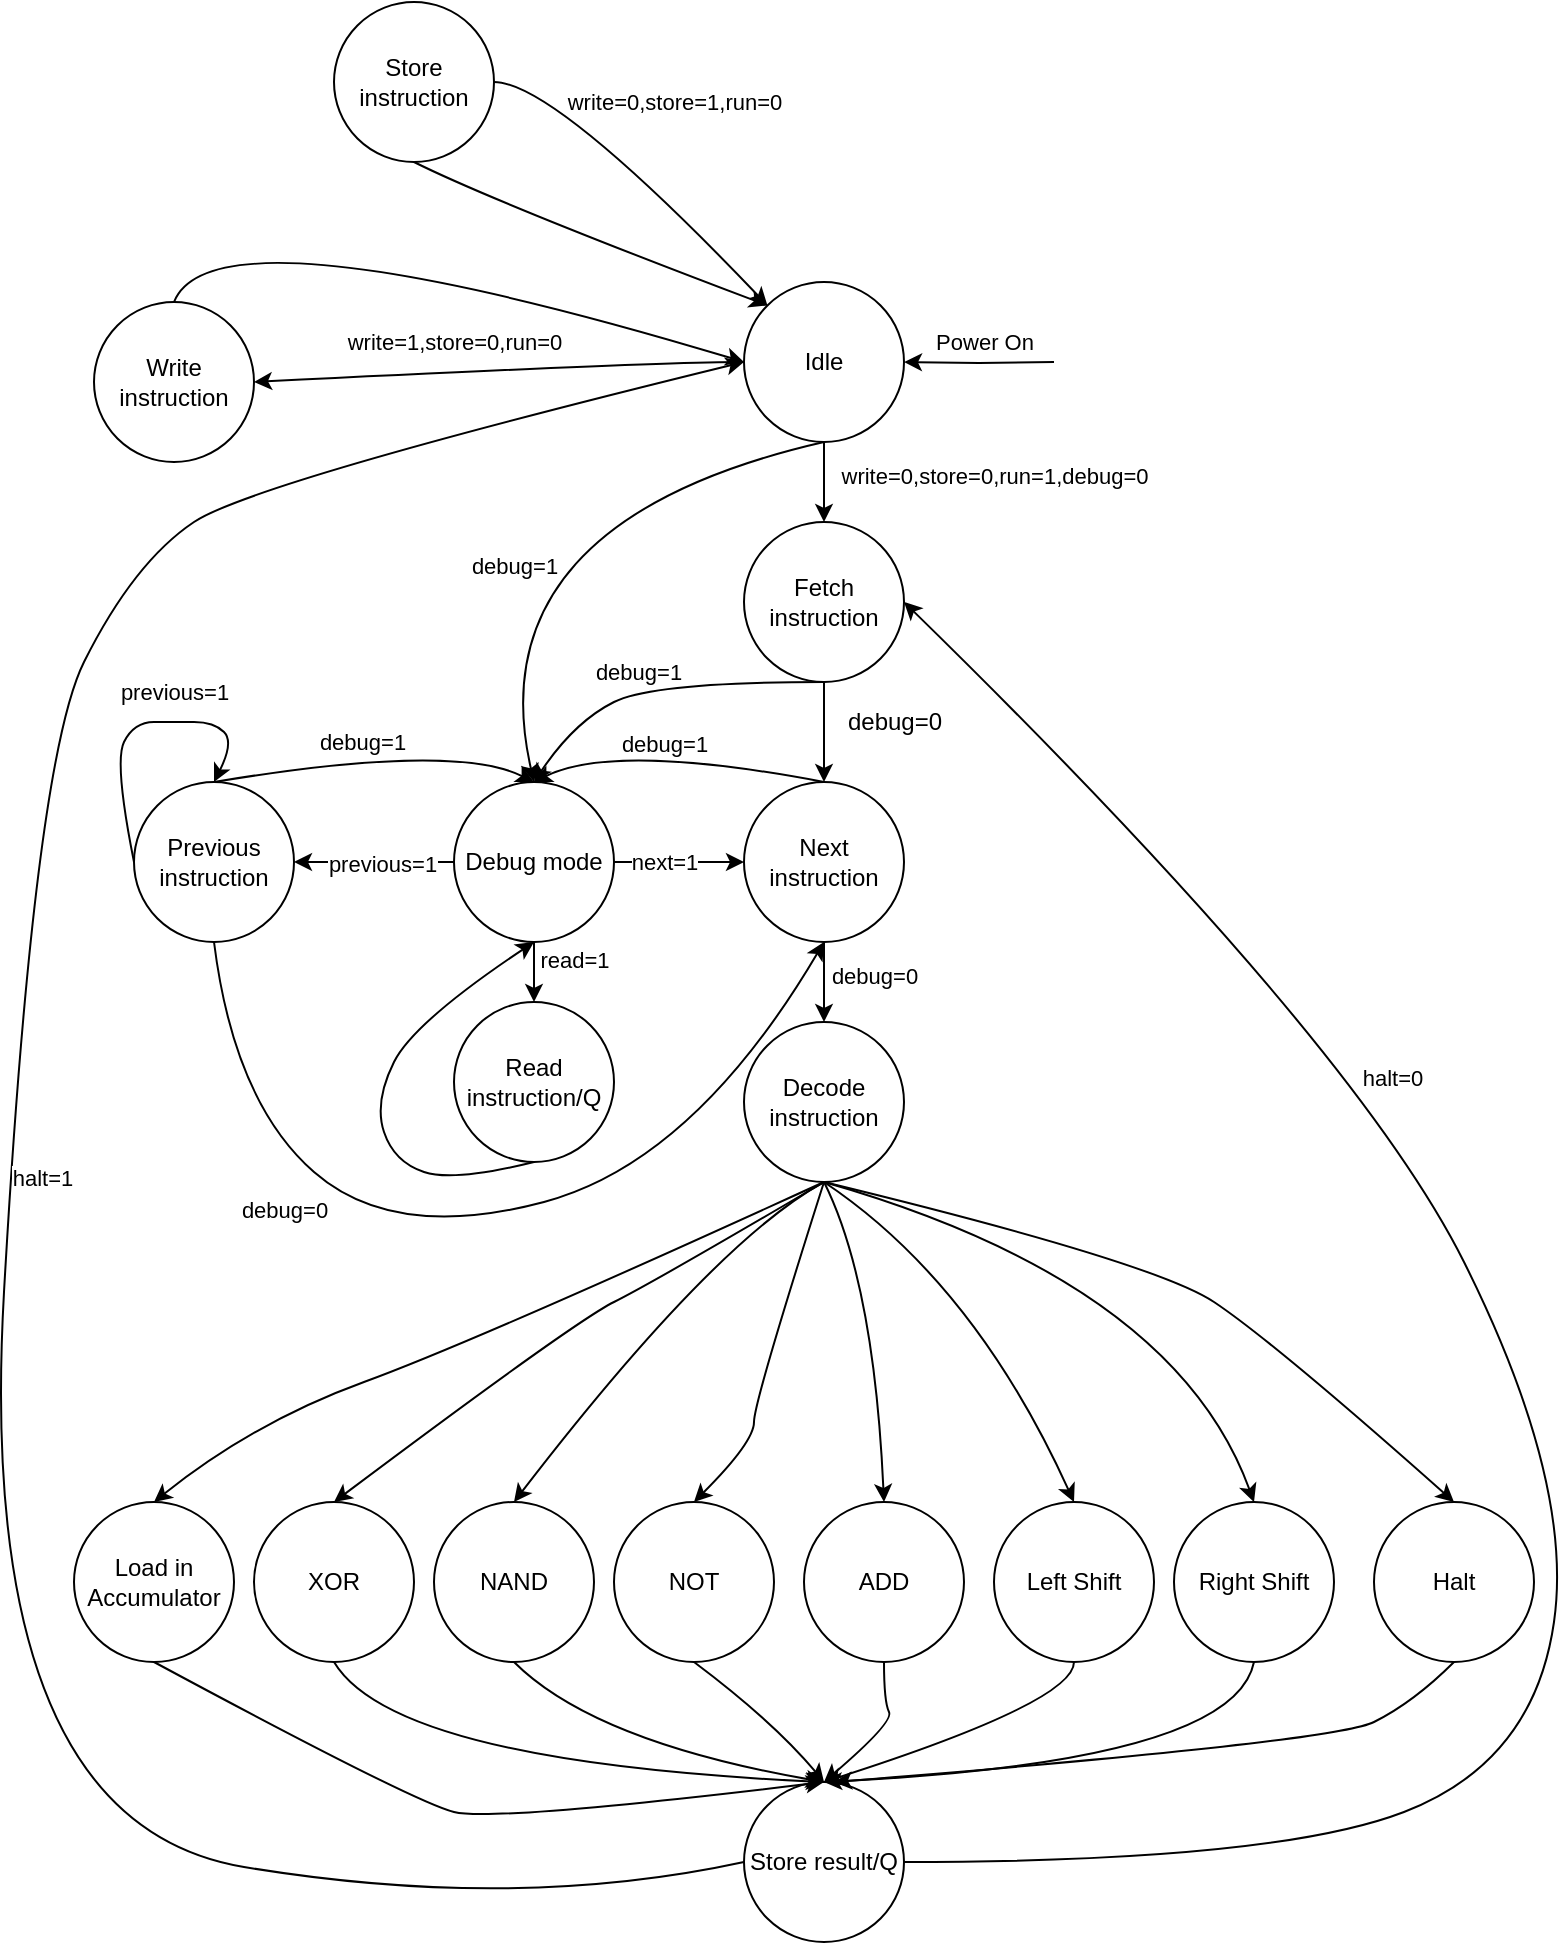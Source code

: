 <mxfile>
    <diagram name="Page-1" id="PV_m16Hd_yfd8GzRDaMK">
        <mxGraphModel dx="469" dy="368" grid="1" gridSize="10" guides="1" tooltips="1" connect="1" arrows="1" fold="1" page="1" pageScale="1" pageWidth="827" pageHeight="1169" math="0" shadow="0">
            <root>
                <mxCell id="0"/>
                <mxCell id="1" parent="0"/>
                <mxCell id="Zgi0F4orfHbIRYUvKWjQ-35" style="edgeStyle=orthogonalEdgeStyle;rounded=0;orthogonalLoop=1;jettySize=auto;html=1;" parent="1" source="Zgi0F4orfHbIRYUvKWjQ-1" target="Zgi0F4orfHbIRYUvKWjQ-13" edge="1">
                    <mxGeometry relative="1" as="geometry"/>
                </mxCell>
                <mxCell id="Zgi0F4orfHbIRYUvKWjQ-36" value="write=0,store=0,run=1,debug=0" style="edgeLabel;html=1;align=center;verticalAlign=middle;resizable=0;points=[];" parent="Zgi0F4orfHbIRYUvKWjQ-35" vertex="1" connectable="0">
                    <mxGeometry x="-0.395" y="-4" relative="1" as="geometry">
                        <mxPoint x="89" y="5" as="offset"/>
                    </mxGeometry>
                </mxCell>
                <mxCell id="Zgi0F4orfHbIRYUvKWjQ-107" style="edgeStyle=orthogonalEdgeStyle;rounded=0;orthogonalLoop=1;jettySize=auto;html=1;entryX=1;entryY=0.5;entryDx=0;entryDy=0;" parent="1" target="Zgi0F4orfHbIRYUvKWjQ-1" edge="1">
                    <mxGeometry relative="1" as="geometry">
                        <mxPoint x="540" y="240" as="sourcePoint"/>
                    </mxGeometry>
                </mxCell>
                <mxCell id="Zgi0F4orfHbIRYUvKWjQ-108" value="Power On" style="edgeLabel;html=1;align=center;verticalAlign=middle;resizable=0;points=[];" parent="Zgi0F4orfHbIRYUvKWjQ-107" vertex="1" connectable="0">
                    <mxGeometry x="-0.622" y="-1" relative="1" as="geometry">
                        <mxPoint x="-21" y="-9" as="offset"/>
                    </mxGeometry>
                </mxCell>
                <mxCell id="Zgi0F4orfHbIRYUvKWjQ-1" value="Idle" style="ellipse;whiteSpace=wrap;html=1;aspect=fixed;" parent="1" vertex="1">
                    <mxGeometry x="385" y="200" width="80" height="80" as="geometry"/>
                </mxCell>
                <mxCell id="Zgi0F4orfHbIRYUvKWjQ-11" value="Write instruction" style="ellipse;whiteSpace=wrap;html=1;aspect=fixed;" parent="1" vertex="1">
                    <mxGeometry x="60" y="210" width="80" height="80" as="geometry"/>
                </mxCell>
                <mxCell id="Zgi0F4orfHbIRYUvKWjQ-12" value="write=1,store=0,run=0" style="curved=1;endArrow=classic;html=1;rounded=0;entryX=1;entryY=0.5;entryDx=0;entryDy=0;exitX=0;exitY=0.5;exitDx=0;exitDy=0;" parent="1" source="Zgi0F4orfHbIRYUvKWjQ-1" target="Zgi0F4orfHbIRYUvKWjQ-11" edge="1">
                    <mxGeometry x="0.177" y="-15" width="50" height="50" relative="1" as="geometry">
                        <mxPoint x="380" y="240" as="sourcePoint"/>
                        <mxPoint x="340" y="290" as="targetPoint"/>
                        <Array as="points">
                            <mxPoint x="340" y="240"/>
                        </Array>
                        <mxPoint as="offset"/>
                    </mxGeometry>
                </mxCell>
                <mxCell id="Zgi0F4orfHbIRYUvKWjQ-62" style="edgeStyle=orthogonalEdgeStyle;rounded=0;orthogonalLoop=1;jettySize=auto;html=1;" parent="1" source="Zgi0F4orfHbIRYUvKWjQ-13" target="Zgi0F4orfHbIRYUvKWjQ-61" edge="1">
                    <mxGeometry relative="1" as="geometry"/>
                </mxCell>
                <mxCell id="Zgi0F4orfHbIRYUvKWjQ-13" value="Fetch instruction" style="ellipse;whiteSpace=wrap;html=1;aspect=fixed;" parent="1" vertex="1">
                    <mxGeometry x="385" y="320" width="80" height="80" as="geometry"/>
                </mxCell>
                <mxCell id="Zgi0F4orfHbIRYUvKWjQ-21" value="Store instruction" style="ellipse;whiteSpace=wrap;html=1;aspect=fixed;" parent="1" vertex="1">
                    <mxGeometry x="180" y="60" width="80" height="80" as="geometry"/>
                </mxCell>
                <mxCell id="Zgi0F4orfHbIRYUvKWjQ-22" value="Previous instruction" style="ellipse;whiteSpace=wrap;html=1;aspect=fixed;" parent="1" vertex="1">
                    <mxGeometry x="80" y="450" width="80" height="80" as="geometry"/>
                </mxCell>
                <mxCell id="Zgi0F4orfHbIRYUvKWjQ-25" value="" style="curved=1;endArrow=classic;html=1;rounded=0;entryX=0;entryY=0;entryDx=0;entryDy=0;exitX=0.5;exitY=1;exitDx=0;exitDy=0;" parent="1" source="Zgi0F4orfHbIRYUvKWjQ-21" target="Zgi0F4orfHbIRYUvKWjQ-1" edge="1">
                    <mxGeometry width="50" height="50" relative="1" as="geometry">
                        <mxPoint x="180" y="100" as="sourcePoint"/>
                        <mxPoint x="230" y="50" as="targetPoint"/>
                        <Array as="points">
                            <mxPoint x="260" y="160"/>
                        </Array>
                    </mxGeometry>
                </mxCell>
                <mxCell id="Zgi0F4orfHbIRYUvKWjQ-37" value="Decode instruction" style="ellipse;whiteSpace=wrap;html=1;aspect=fixed;" parent="1" vertex="1">
                    <mxGeometry x="385" y="570" width="80" height="80" as="geometry"/>
                </mxCell>
                <mxCell id="Zgi0F4orfHbIRYUvKWjQ-39" value="" style="curved=1;endArrow=classic;html=1;rounded=0;entryX=0.5;entryY=0;entryDx=0;entryDy=0;exitX=0;exitY=0.5;exitDx=0;exitDy=0;" parent="1" source="Zgi0F4orfHbIRYUvKWjQ-22" target="Zgi0F4orfHbIRYUvKWjQ-22" edge="1">
                    <mxGeometry width="50" height="50" relative="1" as="geometry">
                        <mxPoint x="185" y="485" as="sourcePoint"/>
                        <mxPoint x="235" y="435" as="targetPoint"/>
                        <Array as="points">
                            <mxPoint x="70" y="440"/>
                            <mxPoint x="80" y="420"/>
                            <mxPoint x="100" y="420"/>
                            <mxPoint x="120" y="420"/>
                            <mxPoint x="130" y="430"/>
                        </Array>
                    </mxGeometry>
                </mxCell>
                <mxCell id="Zgi0F4orfHbIRYUvKWjQ-40" value="previous=1" style="edgeLabel;html=1;align=center;verticalAlign=middle;resizable=0;points=[];" parent="Zgi0F4orfHbIRYUvKWjQ-39" vertex="1" connectable="0">
                    <mxGeometry x="0.037" y="-1" relative="1" as="geometry">
                        <mxPoint x="16" y="-16" as="offset"/>
                    </mxGeometry>
                </mxCell>
                <mxCell id="Zgi0F4orfHbIRYUvKWjQ-47" value="XOR" style="ellipse;whiteSpace=wrap;html=1;aspect=fixed;" parent="1" vertex="1">
                    <mxGeometry x="140" y="810" width="80" height="80" as="geometry"/>
                </mxCell>
                <mxCell id="Zgi0F4orfHbIRYUvKWjQ-48" value="NAND" style="ellipse;whiteSpace=wrap;html=1;aspect=fixed;" parent="1" vertex="1">
                    <mxGeometry x="230" y="810" width="80" height="80" as="geometry"/>
                </mxCell>
                <mxCell id="Zgi0F4orfHbIRYUvKWjQ-49" value="NOT" style="ellipse;whiteSpace=wrap;html=1;aspect=fixed;" parent="1" vertex="1">
                    <mxGeometry x="320" y="810" width="80" height="80" as="geometry"/>
                </mxCell>
                <mxCell id="Zgi0F4orfHbIRYUvKWjQ-50" value="ADD" style="ellipse;whiteSpace=wrap;html=1;aspect=fixed;" parent="1" vertex="1">
                    <mxGeometry x="415" y="810" width="80" height="80" as="geometry"/>
                </mxCell>
                <mxCell id="Zgi0F4orfHbIRYUvKWjQ-51" value="Left Shift" style="ellipse;whiteSpace=wrap;html=1;aspect=fixed;" parent="1" vertex="1">
                    <mxGeometry x="510" y="810" width="80" height="80" as="geometry"/>
                </mxCell>
                <mxCell id="Zgi0F4orfHbIRYUvKWjQ-52" value="Right Shift" style="ellipse;whiteSpace=wrap;html=1;aspect=fixed;" parent="1" vertex="1">
                    <mxGeometry x="600" y="810" width="80" height="80" as="geometry"/>
                </mxCell>
                <mxCell id="Zgi0F4orfHbIRYUvKWjQ-53" value="Store result/Q" style="ellipse;whiteSpace=wrap;html=1;aspect=fixed;" parent="1" vertex="1">
                    <mxGeometry x="385" y="950" width="80" height="80" as="geometry"/>
                </mxCell>
                <mxCell id="Zgi0F4orfHbIRYUvKWjQ-54" value="" style="curved=1;endArrow=classic;html=1;rounded=0;exitX=0.5;exitY=1;exitDx=0;exitDy=0;entryX=0.5;entryY=0;entryDx=0;entryDy=0;" parent="1" source="Zgi0F4orfHbIRYUvKWjQ-37" target="Zgi0F4orfHbIRYUvKWjQ-47" edge="1">
                    <mxGeometry width="50" height="50" relative="1" as="geometry">
                        <mxPoint x="510" y="530" as="sourcePoint"/>
                        <mxPoint x="560" y="480" as="targetPoint"/>
                        <Array as="points">
                            <mxPoint x="340" y="700"/>
                            <mxPoint x="300" y="720"/>
                        </Array>
                    </mxGeometry>
                </mxCell>
                <mxCell id="Zgi0F4orfHbIRYUvKWjQ-56" value="" style="curved=1;endArrow=classic;html=1;rounded=0;exitX=0.5;exitY=1;exitDx=0;exitDy=0;entryX=0.5;entryY=0;entryDx=0;entryDy=0;" parent="1" source="Zgi0F4orfHbIRYUvKWjQ-37" target="Zgi0F4orfHbIRYUvKWjQ-48" edge="1">
                    <mxGeometry width="50" height="50" relative="1" as="geometry">
                        <mxPoint x="490" y="550" as="sourcePoint"/>
                        <mxPoint x="540" y="500" as="targetPoint"/>
                        <Array as="points">
                            <mxPoint x="370" y="680"/>
                        </Array>
                    </mxGeometry>
                </mxCell>
                <mxCell id="Zgi0F4orfHbIRYUvKWjQ-57" value="" style="curved=1;endArrow=classic;html=1;rounded=0;exitX=0.5;exitY=1;exitDx=0;exitDy=0;entryX=0.5;entryY=0;entryDx=0;entryDy=0;" parent="1" source="Zgi0F4orfHbIRYUvKWjQ-37" target="Zgi0F4orfHbIRYUvKWjQ-49" edge="1">
                    <mxGeometry width="50" height="50" relative="1" as="geometry">
                        <mxPoint x="490" y="550" as="sourcePoint"/>
                        <mxPoint x="540" y="500" as="targetPoint"/>
                        <Array as="points">
                            <mxPoint x="390" y="760"/>
                            <mxPoint x="390" y="780"/>
                        </Array>
                    </mxGeometry>
                </mxCell>
                <mxCell id="Zgi0F4orfHbIRYUvKWjQ-58" value="" style="curved=1;endArrow=classic;html=1;rounded=0;exitX=0.5;exitY=1;exitDx=0;exitDy=0;entryX=0.5;entryY=0;entryDx=0;entryDy=0;" parent="1" source="Zgi0F4orfHbIRYUvKWjQ-37" target="Zgi0F4orfHbIRYUvKWjQ-50" edge="1">
                    <mxGeometry width="50" height="50" relative="1" as="geometry">
                        <mxPoint x="440" y="540" as="sourcePoint"/>
                        <mxPoint x="540" y="510" as="targetPoint"/>
                        <Array as="points">
                            <mxPoint x="450" y="700"/>
                        </Array>
                    </mxGeometry>
                </mxCell>
                <mxCell id="Zgi0F4orfHbIRYUvKWjQ-59" value="" style="curved=1;endArrow=classic;html=1;rounded=0;exitX=0.5;exitY=1;exitDx=0;exitDy=0;entryX=0.5;entryY=0;entryDx=0;entryDy=0;" parent="1" source="Zgi0F4orfHbIRYUvKWjQ-37" target="Zgi0F4orfHbIRYUvKWjQ-51" edge="1">
                    <mxGeometry width="50" height="50" relative="1" as="geometry">
                        <mxPoint x="570" y="530" as="sourcePoint"/>
                        <mxPoint x="620" y="480" as="targetPoint"/>
                        <Array as="points">
                            <mxPoint x="500" y="700"/>
                        </Array>
                    </mxGeometry>
                </mxCell>
                <mxCell id="Zgi0F4orfHbIRYUvKWjQ-60" value="" style="curved=1;endArrow=classic;html=1;rounded=0;exitX=0.5;exitY=1;exitDx=0;exitDy=0;entryX=0.5;entryY=0;entryDx=0;entryDy=0;" parent="1" source="Zgi0F4orfHbIRYUvKWjQ-37" target="Zgi0F4orfHbIRYUvKWjQ-52" edge="1">
                    <mxGeometry width="50" height="50" relative="1" as="geometry">
                        <mxPoint x="480" y="530" as="sourcePoint"/>
                        <mxPoint x="730" y="470" as="targetPoint"/>
                        <Array as="points">
                            <mxPoint x="600" y="700"/>
                        </Array>
                    </mxGeometry>
                </mxCell>
                <mxCell id="Zgi0F4orfHbIRYUvKWjQ-63" style="edgeStyle=orthogonalEdgeStyle;rounded=0;orthogonalLoop=1;jettySize=auto;html=1;" parent="1" source="Zgi0F4orfHbIRYUvKWjQ-61" target="Zgi0F4orfHbIRYUvKWjQ-37" edge="1">
                    <mxGeometry relative="1" as="geometry"/>
                </mxCell>
                <mxCell id="Zgi0F4orfHbIRYUvKWjQ-91" value="debug=0" style="edgeLabel;html=1;align=center;verticalAlign=middle;resizable=0;points=[];" parent="Zgi0F4orfHbIRYUvKWjQ-63" vertex="1" connectable="0">
                    <mxGeometry x="-0.171" relative="1" as="geometry">
                        <mxPoint x="25" as="offset"/>
                    </mxGeometry>
                </mxCell>
                <mxCell id="Zgi0F4orfHbIRYUvKWjQ-61" value="Next instruction" style="ellipse;whiteSpace=wrap;html=1;aspect=fixed;" parent="1" vertex="1">
                    <mxGeometry x="385" y="450" width="80" height="80" as="geometry"/>
                </mxCell>
                <mxCell id="Zgi0F4orfHbIRYUvKWjQ-64" value="" style="curved=1;endArrow=classic;html=1;rounded=0;exitX=0.5;exitY=1;exitDx=0;exitDy=0;entryX=0.5;entryY=0;entryDx=0;entryDy=0;" parent="1" source="Zgi0F4orfHbIRYUvKWjQ-47" target="Zgi0F4orfHbIRYUvKWjQ-53" edge="1">
                    <mxGeometry width="50" height="50" relative="1" as="geometry">
                        <mxPoint x="220" y="1000" as="sourcePoint"/>
                        <mxPoint x="270" y="950" as="targetPoint"/>
                        <Array as="points">
                            <mxPoint x="210" y="940"/>
                        </Array>
                    </mxGeometry>
                </mxCell>
                <mxCell id="Zgi0F4orfHbIRYUvKWjQ-65" value="" style="curved=1;endArrow=classic;html=1;rounded=0;exitX=0.5;exitY=1;exitDx=0;exitDy=0;entryX=0.5;entryY=0;entryDx=0;entryDy=0;" parent="1" source="Zgi0F4orfHbIRYUvKWjQ-48" target="Zgi0F4orfHbIRYUvKWjQ-53" edge="1">
                    <mxGeometry width="50" height="50" relative="1" as="geometry">
                        <mxPoint x="280" y="920" as="sourcePoint"/>
                        <mxPoint x="330" y="870" as="targetPoint"/>
                        <Array as="points">
                            <mxPoint x="310" y="930"/>
                        </Array>
                    </mxGeometry>
                </mxCell>
                <mxCell id="Zgi0F4orfHbIRYUvKWjQ-66" value="" style="curved=1;endArrow=classic;html=1;rounded=0;exitX=0.5;exitY=1;exitDx=0;exitDy=0;entryX=0.5;entryY=0;entryDx=0;entryDy=0;" parent="1" source="Zgi0F4orfHbIRYUvKWjQ-49" target="Zgi0F4orfHbIRYUvKWjQ-53" edge="1">
                    <mxGeometry width="50" height="50" relative="1" as="geometry">
                        <mxPoint x="480" y="900" as="sourcePoint"/>
                        <mxPoint x="530" y="850" as="targetPoint"/>
                        <Array as="points">
                            <mxPoint x="400" y="920"/>
                        </Array>
                    </mxGeometry>
                </mxCell>
                <mxCell id="Zgi0F4orfHbIRYUvKWjQ-67" value="" style="curved=1;endArrow=classic;html=1;rounded=0;exitX=0.5;exitY=1;exitDx=0;exitDy=0;entryX=0.5;entryY=0;entryDx=0;entryDy=0;" parent="1" source="Zgi0F4orfHbIRYUvKWjQ-50" target="Zgi0F4orfHbIRYUvKWjQ-53" edge="1">
                    <mxGeometry width="50" height="50" relative="1" as="geometry">
                        <mxPoint x="530" y="910" as="sourcePoint"/>
                        <mxPoint x="480" y="960" as="targetPoint"/>
                        <Array as="points">
                            <mxPoint x="455" y="910"/>
                            <mxPoint x="460" y="920"/>
                        </Array>
                    </mxGeometry>
                </mxCell>
                <mxCell id="Zgi0F4orfHbIRYUvKWjQ-68" value="" style="curved=1;endArrow=classic;html=1;rounded=0;exitX=0.5;exitY=1;exitDx=0;exitDy=0;entryX=0.5;entryY=0;entryDx=0;entryDy=0;" parent="1" source="Zgi0F4orfHbIRYUvKWjQ-51" target="Zgi0F4orfHbIRYUvKWjQ-53" edge="1">
                    <mxGeometry width="50" height="50" relative="1" as="geometry">
                        <mxPoint x="650" y="910" as="sourcePoint"/>
                        <mxPoint x="600" y="960" as="targetPoint"/>
                        <Array as="points">
                            <mxPoint x="550" y="910"/>
                        </Array>
                    </mxGeometry>
                </mxCell>
                <mxCell id="Zgi0F4orfHbIRYUvKWjQ-69" value="" style="curved=1;endArrow=classic;html=1;rounded=0;exitX=0.5;exitY=1;exitDx=0;exitDy=0;entryX=0.5;entryY=0;entryDx=0;entryDy=0;" parent="1" source="Zgi0F4orfHbIRYUvKWjQ-52" target="Zgi0F4orfHbIRYUvKWjQ-53" edge="1">
                    <mxGeometry width="50" height="50" relative="1" as="geometry">
                        <mxPoint x="780" y="930" as="sourcePoint"/>
                        <mxPoint x="730" y="980" as="targetPoint"/>
                        <Array as="points">
                            <mxPoint x="630" y="940"/>
                        </Array>
                    </mxGeometry>
                </mxCell>
                <mxCell id="Zgi0F4orfHbIRYUvKWjQ-74" value="" style="curved=1;endArrow=classic;html=1;rounded=0;exitX=0;exitY=0.5;exitDx=0;exitDy=0;entryX=0;entryY=0.5;entryDx=0;entryDy=0;" parent="1" source="Zgi0F4orfHbIRYUvKWjQ-53" target="Zgi0F4orfHbIRYUvKWjQ-1" edge="1">
                    <mxGeometry width="50" height="50" relative="1" as="geometry">
                        <mxPoint x="220" y="1015" as="sourcePoint"/>
                        <mxPoint x="80" y="320" as="targetPoint"/>
                        <Array as="points">
                            <mxPoint x="270" y="1015"/>
                            <mxPoint y="970"/>
                            <mxPoint x="30" y="440"/>
                            <mxPoint x="80" y="340"/>
                            <mxPoint x="140" y="300"/>
                        </Array>
                    </mxGeometry>
                </mxCell>
                <mxCell id="Zgi0F4orfHbIRYUvKWjQ-75" value="halt=1" style="edgeLabel;html=1;align=center;verticalAlign=middle;resizable=0;points=[];" parent="Zgi0F4orfHbIRYUvKWjQ-74" vertex="1" connectable="0">
                    <mxGeometry x="0.258" y="-8" relative="1" as="geometry">
                        <mxPoint y="140" as="offset"/>
                    </mxGeometry>
                </mxCell>
                <mxCell id="Zgi0F4orfHbIRYUvKWjQ-76" value="" style="curved=1;endArrow=classic;html=1;rounded=0;exitX=1;exitY=0.5;exitDx=0;exitDy=0;entryX=1;entryY=0.5;entryDx=0;entryDy=0;" parent="1" source="Zgi0F4orfHbIRYUvKWjQ-53" target="Zgi0F4orfHbIRYUvKWjQ-13" edge="1">
                    <mxGeometry width="50" height="50" relative="1" as="geometry">
                        <mxPoint x="590" y="1040" as="sourcePoint"/>
                        <mxPoint x="830" y="460" as="targetPoint"/>
                        <Array as="points">
                            <mxPoint x="650" y="990"/>
                            <mxPoint x="780" y="940"/>
                            <mxPoint x="800" y="800"/>
                            <mxPoint x="690" y="580"/>
                        </Array>
                    </mxGeometry>
                </mxCell>
                <mxCell id="Zgi0F4orfHbIRYUvKWjQ-77" value="halt=0" style="edgeLabel;html=1;align=center;verticalAlign=middle;resizable=0;points=[];" parent="Zgi0F4orfHbIRYUvKWjQ-76" vertex="1" connectable="0">
                    <mxGeometry x="0.264" y="8" relative="1" as="geometry">
                        <mxPoint x="-2" y="-42" as="offset"/>
                    </mxGeometry>
                </mxCell>
                <mxCell id="Zgi0F4orfHbIRYUvKWjQ-79" value="" style="curved=1;endArrow=classic;html=1;rounded=0;exitX=0.5;exitY=0;exitDx=0;exitDy=0;entryX=0;entryY=0.5;entryDx=0;entryDy=0;" parent="1" source="Zgi0F4orfHbIRYUvKWjQ-11" target="Zgi0F4orfHbIRYUvKWjQ-1" edge="1">
                    <mxGeometry width="50" height="50" relative="1" as="geometry">
                        <mxPoint x="90" y="200" as="sourcePoint"/>
                        <mxPoint x="140" y="150" as="targetPoint"/>
                        <Array as="points">
                            <mxPoint x="120" y="160"/>
                        </Array>
                    </mxGeometry>
                </mxCell>
                <mxCell id="Zgi0F4orfHbIRYUvKWjQ-80" value="" style="curved=1;endArrow=classic;html=1;rounded=0;exitX=1;exitY=0.5;exitDx=0;exitDy=0;entryX=0;entryY=0;entryDx=0;entryDy=0;" parent="1" source="Zgi0F4orfHbIRYUvKWjQ-21" target="Zgi0F4orfHbIRYUvKWjQ-1" edge="1">
                    <mxGeometry width="50" height="50" relative="1" as="geometry">
                        <mxPoint x="190" y="80" as="sourcePoint"/>
                        <mxPoint x="240" y="30" as="targetPoint"/>
                        <Array as="points">
                            <mxPoint x="290" y="100"/>
                        </Array>
                    </mxGeometry>
                </mxCell>
                <mxCell id="2" value="write=0,store=1,run=0" style="edgeLabel;html=1;align=center;verticalAlign=middle;resizable=0;points=[];" parent="Zgi0F4orfHbIRYUvKWjQ-80" vertex="1" connectable="0">
                    <mxGeometry x="-0.212" y="-4" relative="1" as="geometry">
                        <mxPoint x="33" y="-24" as="offset"/>
                    </mxGeometry>
                </mxCell>
                <mxCell id="Zgi0F4orfHbIRYUvKWjQ-84" style="edgeStyle=orthogonalEdgeStyle;rounded=0;orthogonalLoop=1;jettySize=auto;html=1;" parent="1" source="Zgi0F4orfHbIRYUvKWjQ-82" target="Zgi0F4orfHbIRYUvKWjQ-61" edge="1">
                    <mxGeometry relative="1" as="geometry"/>
                </mxCell>
                <mxCell id="Zgi0F4orfHbIRYUvKWjQ-85" value="next=1" style="edgeLabel;html=1;align=center;verticalAlign=middle;resizable=0;points=[];" parent="Zgi0F4orfHbIRYUvKWjQ-84" vertex="1" connectable="0">
                    <mxGeometry x="-0.227" relative="1" as="geometry">
                        <mxPoint as="offset"/>
                    </mxGeometry>
                </mxCell>
                <mxCell id="Zgi0F4orfHbIRYUvKWjQ-87" style="edgeStyle=orthogonalEdgeStyle;rounded=0;orthogonalLoop=1;jettySize=auto;html=1;entryX=1;entryY=0.5;entryDx=0;entryDy=0;" parent="1" source="Zgi0F4orfHbIRYUvKWjQ-82" target="Zgi0F4orfHbIRYUvKWjQ-22" edge="1">
                    <mxGeometry relative="1" as="geometry"/>
                </mxCell>
                <mxCell id="Zgi0F4orfHbIRYUvKWjQ-88" value="previous=1" style="edgeLabel;html=1;align=center;verticalAlign=middle;resizable=0;points=[];" parent="Zgi0F4orfHbIRYUvKWjQ-87" vertex="1" connectable="0">
                    <mxGeometry x="-0.092" y="1" relative="1" as="geometry">
                        <mxPoint as="offset"/>
                    </mxGeometry>
                </mxCell>
                <mxCell id="Zgi0F4orfHbIRYUvKWjQ-100" style="edgeStyle=orthogonalEdgeStyle;rounded=0;orthogonalLoop=1;jettySize=auto;html=1;entryX=0.5;entryY=0;entryDx=0;entryDy=0;" parent="1" source="Zgi0F4orfHbIRYUvKWjQ-82" target="Zgi0F4orfHbIRYUvKWjQ-99" edge="1">
                    <mxGeometry relative="1" as="geometry"/>
                </mxCell>
                <mxCell id="Zgi0F4orfHbIRYUvKWjQ-101" value="read=1" style="edgeLabel;html=1;align=center;verticalAlign=middle;resizable=0;points=[];" parent="Zgi0F4orfHbIRYUvKWjQ-100" vertex="1" connectable="0">
                    <mxGeometry x="-0.646" y="1" relative="1" as="geometry">
                        <mxPoint x="19" as="offset"/>
                    </mxGeometry>
                </mxCell>
                <mxCell id="Zgi0F4orfHbIRYUvKWjQ-82" value="Debug mode" style="ellipse;whiteSpace=wrap;html=1;aspect=fixed;" parent="1" vertex="1">
                    <mxGeometry x="240" y="450" width="80" height="80" as="geometry"/>
                </mxCell>
                <mxCell id="Zgi0F4orfHbIRYUvKWjQ-92" value="" style="curved=1;endArrow=classic;html=1;rounded=0;exitX=0.5;exitY=0;exitDx=0;exitDy=0;entryX=0.5;entryY=0;entryDx=0;entryDy=0;" parent="1" source="Zgi0F4orfHbIRYUvKWjQ-22" target="Zgi0F4orfHbIRYUvKWjQ-82" edge="1">
                    <mxGeometry width="50" height="50" relative="1" as="geometry">
                        <mxPoint x="180" y="440" as="sourcePoint"/>
                        <mxPoint x="240" y="400" as="targetPoint"/>
                        <Array as="points">
                            <mxPoint x="240" y="430"/>
                        </Array>
                    </mxGeometry>
                </mxCell>
                <mxCell id="Zgi0F4orfHbIRYUvKWjQ-93" value="debug=1" style="edgeLabel;html=1;align=center;verticalAlign=middle;resizable=0;points=[];" parent="Zgi0F4orfHbIRYUvKWjQ-92" vertex="1" connectable="0">
                    <mxGeometry x="-0.202" y="-1" relative="1" as="geometry">
                        <mxPoint x="8" y="-10" as="offset"/>
                    </mxGeometry>
                </mxCell>
                <mxCell id="Zgi0F4orfHbIRYUvKWjQ-94" value="" style="curved=1;endArrow=classic;html=1;rounded=0;exitX=0.5;exitY=1;exitDx=0;exitDy=0;entryX=0.5;entryY=1;entryDx=0;entryDy=0;" parent="1" source="Zgi0F4orfHbIRYUvKWjQ-22" target="Zgi0F4orfHbIRYUvKWjQ-61" edge="1">
                    <mxGeometry width="50" height="50" relative="1" as="geometry">
                        <mxPoint x="230" y="660" as="sourcePoint"/>
                        <mxPoint x="280" y="610" as="targetPoint"/>
                        <Array as="points">
                            <mxPoint x="130" y="610"/>
                            <mxPoint x="210" y="680"/>
                            <mxPoint x="360" y="640"/>
                        </Array>
                    </mxGeometry>
                </mxCell>
                <mxCell id="Zgi0F4orfHbIRYUvKWjQ-95" value="debug=0" style="edgeLabel;html=1;align=center;verticalAlign=middle;resizable=0;points=[];" parent="Zgi0F4orfHbIRYUvKWjQ-94" vertex="1" connectable="0">
                    <mxGeometry x="-0.376" y="2" relative="1" as="geometry">
                        <mxPoint x="-26" y="12" as="offset"/>
                    </mxGeometry>
                </mxCell>
                <mxCell id="Zgi0F4orfHbIRYUvKWjQ-96" value="" style="curved=1;endArrow=classic;html=1;rounded=0;exitX=0.5;exitY=0;exitDx=0;exitDy=0;entryX=0.5;entryY=0;entryDx=0;entryDy=0;" parent="1" source="Zgi0F4orfHbIRYUvKWjQ-61" target="Zgi0F4orfHbIRYUvKWjQ-82" edge="1">
                    <mxGeometry width="50" height="50" relative="1" as="geometry">
                        <mxPoint x="370" y="390" as="sourcePoint"/>
                        <mxPoint x="320" y="440" as="targetPoint"/>
                        <Array as="points">
                            <mxPoint x="320" y="430"/>
                        </Array>
                    </mxGeometry>
                </mxCell>
                <mxCell id="Zgi0F4orfHbIRYUvKWjQ-97" value="debug=1" style="edgeLabel;html=1;align=center;verticalAlign=middle;resizable=0;points=[];" parent="Zgi0F4orfHbIRYUvKWjQ-96" vertex="1" connectable="0">
                    <mxGeometry x="0.453" y="19" relative="1" as="geometry">
                        <mxPoint x="19" y="-18" as="offset"/>
                    </mxGeometry>
                </mxCell>
                <mxCell id="Zgi0F4orfHbIRYUvKWjQ-99" value="Read instruction/Q" style="ellipse;whiteSpace=wrap;html=1;aspect=fixed;" parent="1" vertex="1">
                    <mxGeometry x="240" y="560" width="80" height="80" as="geometry"/>
                </mxCell>
                <mxCell id="Zgi0F4orfHbIRYUvKWjQ-102" value="" style="curved=1;endArrow=classic;html=1;rounded=0;exitX=0.5;exitY=1;exitDx=0;exitDy=0;entryX=0.5;entryY=1;entryDx=0;entryDy=0;" parent="1" source="Zgi0F4orfHbIRYUvKWjQ-99" target="Zgi0F4orfHbIRYUvKWjQ-82" edge="1">
                    <mxGeometry width="50" height="50" relative="1" as="geometry">
                        <mxPoint x="160" y="640" as="sourcePoint"/>
                        <mxPoint x="210" y="590" as="targetPoint"/>
                        <Array as="points">
                            <mxPoint x="240" y="650"/>
                            <mxPoint x="210" y="640"/>
                            <mxPoint x="200" y="610"/>
                            <mxPoint x="220" y="570"/>
                        </Array>
                    </mxGeometry>
                </mxCell>
                <mxCell id="Zgi0F4orfHbIRYUvKWjQ-103" value="" style="curved=1;endArrow=classic;html=1;rounded=0;exitX=0.5;exitY=1;exitDx=0;exitDy=0;entryX=0.5;entryY=0;entryDx=0;entryDy=0;" parent="1" source="Zgi0F4orfHbIRYUvKWjQ-1" target="Zgi0F4orfHbIRYUvKWjQ-82" edge="1">
                    <mxGeometry width="50" height="50" relative="1" as="geometry">
                        <mxPoint x="320" y="320" as="sourcePoint"/>
                        <mxPoint x="270" y="370" as="targetPoint"/>
                        <Array as="points">
                            <mxPoint x="250" y="320"/>
                        </Array>
                    </mxGeometry>
                </mxCell>
                <mxCell id="Zgi0F4orfHbIRYUvKWjQ-104" value="debug=1" style="edgeLabel;html=1;align=center;verticalAlign=middle;resizable=0;points=[];" parent="Zgi0F4orfHbIRYUvKWjQ-103" vertex="1" connectable="0">
                    <mxGeometry x="0.224" y="1" relative="1" as="geometry">
                        <mxPoint x="16" y="10" as="offset"/>
                    </mxGeometry>
                </mxCell>
                <mxCell id="Zgi0F4orfHbIRYUvKWjQ-105" value="" style="curved=1;endArrow=classic;html=1;rounded=0;exitX=0.5;exitY=1;exitDx=0;exitDy=0;entryX=0.5;entryY=0;entryDx=0;entryDy=0;" parent="1" source="Zgi0F4orfHbIRYUvKWjQ-13" target="Zgi0F4orfHbIRYUvKWjQ-82" edge="1">
                    <mxGeometry width="50" height="50" relative="1" as="geometry">
                        <mxPoint x="340" y="360" as="sourcePoint"/>
                        <mxPoint x="290" y="410" as="targetPoint"/>
                        <Array as="points">
                            <mxPoint x="340" y="400"/>
                            <mxPoint x="300" y="420"/>
                        </Array>
                    </mxGeometry>
                </mxCell>
                <mxCell id="Zgi0F4orfHbIRYUvKWjQ-106" value="debug=1" style="edgeLabel;html=1;align=center;verticalAlign=middle;resizable=0;points=[];" parent="Zgi0F4orfHbIRYUvKWjQ-105" vertex="1" connectable="0">
                    <mxGeometry x="0.141" y="-2" relative="1" as="geometry">
                        <mxPoint x="1" y="-8" as="offset"/>
                    </mxGeometry>
                </mxCell>
                <mxCell id="3" value="debug=0" style="text;html=1;align=center;verticalAlign=middle;resizable=0;points=[];autosize=1;strokeColor=none;fillColor=none;" parent="1" vertex="1">
                    <mxGeometry x="425" y="405" width="70" height="30" as="geometry"/>
                </mxCell>
                <mxCell id="4" value="Load in Accumulator" style="ellipse;whiteSpace=wrap;html=1;aspect=fixed;" vertex="1" parent="1">
                    <mxGeometry x="50" y="810" width="80" height="80" as="geometry"/>
                </mxCell>
                <mxCell id="5" value="Halt" style="ellipse;whiteSpace=wrap;html=1;aspect=fixed;" vertex="1" parent="1">
                    <mxGeometry x="700" y="810" width="80" height="80" as="geometry"/>
                </mxCell>
                <mxCell id="6" value="" style="curved=1;endArrow=classic;html=1;exitX=0.5;exitY=1;exitDx=0;exitDy=0;entryX=0.5;entryY=0;entryDx=0;entryDy=0;" edge="1" parent="1" source="Zgi0F4orfHbIRYUvKWjQ-37" target="5">
                    <mxGeometry width="50" height="50" relative="1" as="geometry">
                        <mxPoint x="560" y="670" as="sourcePoint"/>
                        <mxPoint x="610" y="620" as="targetPoint"/>
                        <Array as="points">
                            <mxPoint x="590" y="690"/>
                            <mxPoint x="650" y="730"/>
                        </Array>
                    </mxGeometry>
                </mxCell>
                <mxCell id="7" value="" style="curved=1;endArrow=classic;html=1;exitX=0.5;exitY=1;exitDx=0;exitDy=0;" edge="1" parent="1" source="5">
                    <mxGeometry width="50" height="50" relative="1" as="geometry">
                        <mxPoint x="720" y="900" as="sourcePoint"/>
                        <mxPoint x="430" y="950" as="targetPoint"/>
                        <Array as="points">
                            <mxPoint x="720" y="910"/>
                            <mxPoint x="680" y="930"/>
                        </Array>
                    </mxGeometry>
                </mxCell>
                <mxCell id="8" value="" style="curved=1;endArrow=classic;html=1;exitX=0.5;exitY=1;exitDx=0;exitDy=0;entryX=0.5;entryY=0;entryDx=0;entryDy=0;" edge="1" parent="1" source="Zgi0F4orfHbIRYUvKWjQ-37" target="4">
                    <mxGeometry width="50" height="50" relative="1" as="geometry">
                        <mxPoint x="430" y="660" as="sourcePoint"/>
                        <mxPoint x="140" y="730" as="targetPoint"/>
                        <Array as="points">
                            <mxPoint x="250" y="730"/>
                            <mxPoint x="140" y="770"/>
                        </Array>
                    </mxGeometry>
                </mxCell>
                <mxCell id="9" value="" style="curved=1;endArrow=classic;html=1;exitX=0.5;exitY=1;exitDx=0;exitDy=0;entryX=0.5;entryY=0;entryDx=0;entryDy=0;" edge="1" parent="1" source="4" target="Zgi0F4orfHbIRYUvKWjQ-53">
                    <mxGeometry width="50" height="50" relative="1" as="geometry">
                        <mxPoint x="170" y="960" as="sourcePoint"/>
                        <mxPoint x="220" y="910" as="targetPoint"/>
                        <Array as="points">
                            <mxPoint x="220" y="960"/>
                            <mxPoint x="260" y="970"/>
                        </Array>
                    </mxGeometry>
                </mxCell>
            </root>
        </mxGraphModel>
    </diagram>
</mxfile>